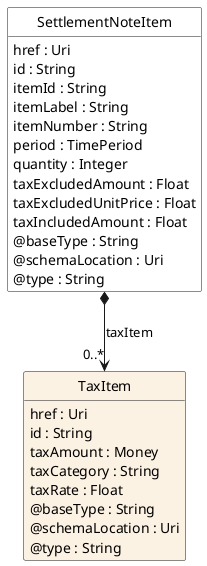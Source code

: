 @startuml
hide circle
hide methods
hide stereotype
show <<Enumeration>> stereotype
skinparam class {
   BackgroundColor<<Enumeration>> #E6F5F7
   BackgroundColor<<Ref>> #FFFFE0
   BackgroundColor<<Pivot>> #FFFFFFF
   BackgroundColor<<SimpleType>> #E2F0DA
   BackgroundColor #FCF2E3
}

class SettlementNoteItem <<Pivot>> {
    href : Uri
    id : String
    itemId : String
    itemLabel : String
    itemNumber : String
    period : TimePeriod
    quantity : Integer
    taxExcludedAmount : Float
    taxExcludedUnitPrice : Float
    taxIncludedAmount : Float
    @baseType : String
    @schemaLocation : Uri
    @type : String
}

class TaxItem  {
    href : Uri
    id : String
    taxAmount : Money
    taxCategory : String
    taxRate : Float
    @baseType : String
    @schemaLocation : Uri
    @type : String
}

SettlementNoteItem *-->  "0..*" TaxItem : taxItem

@enduml